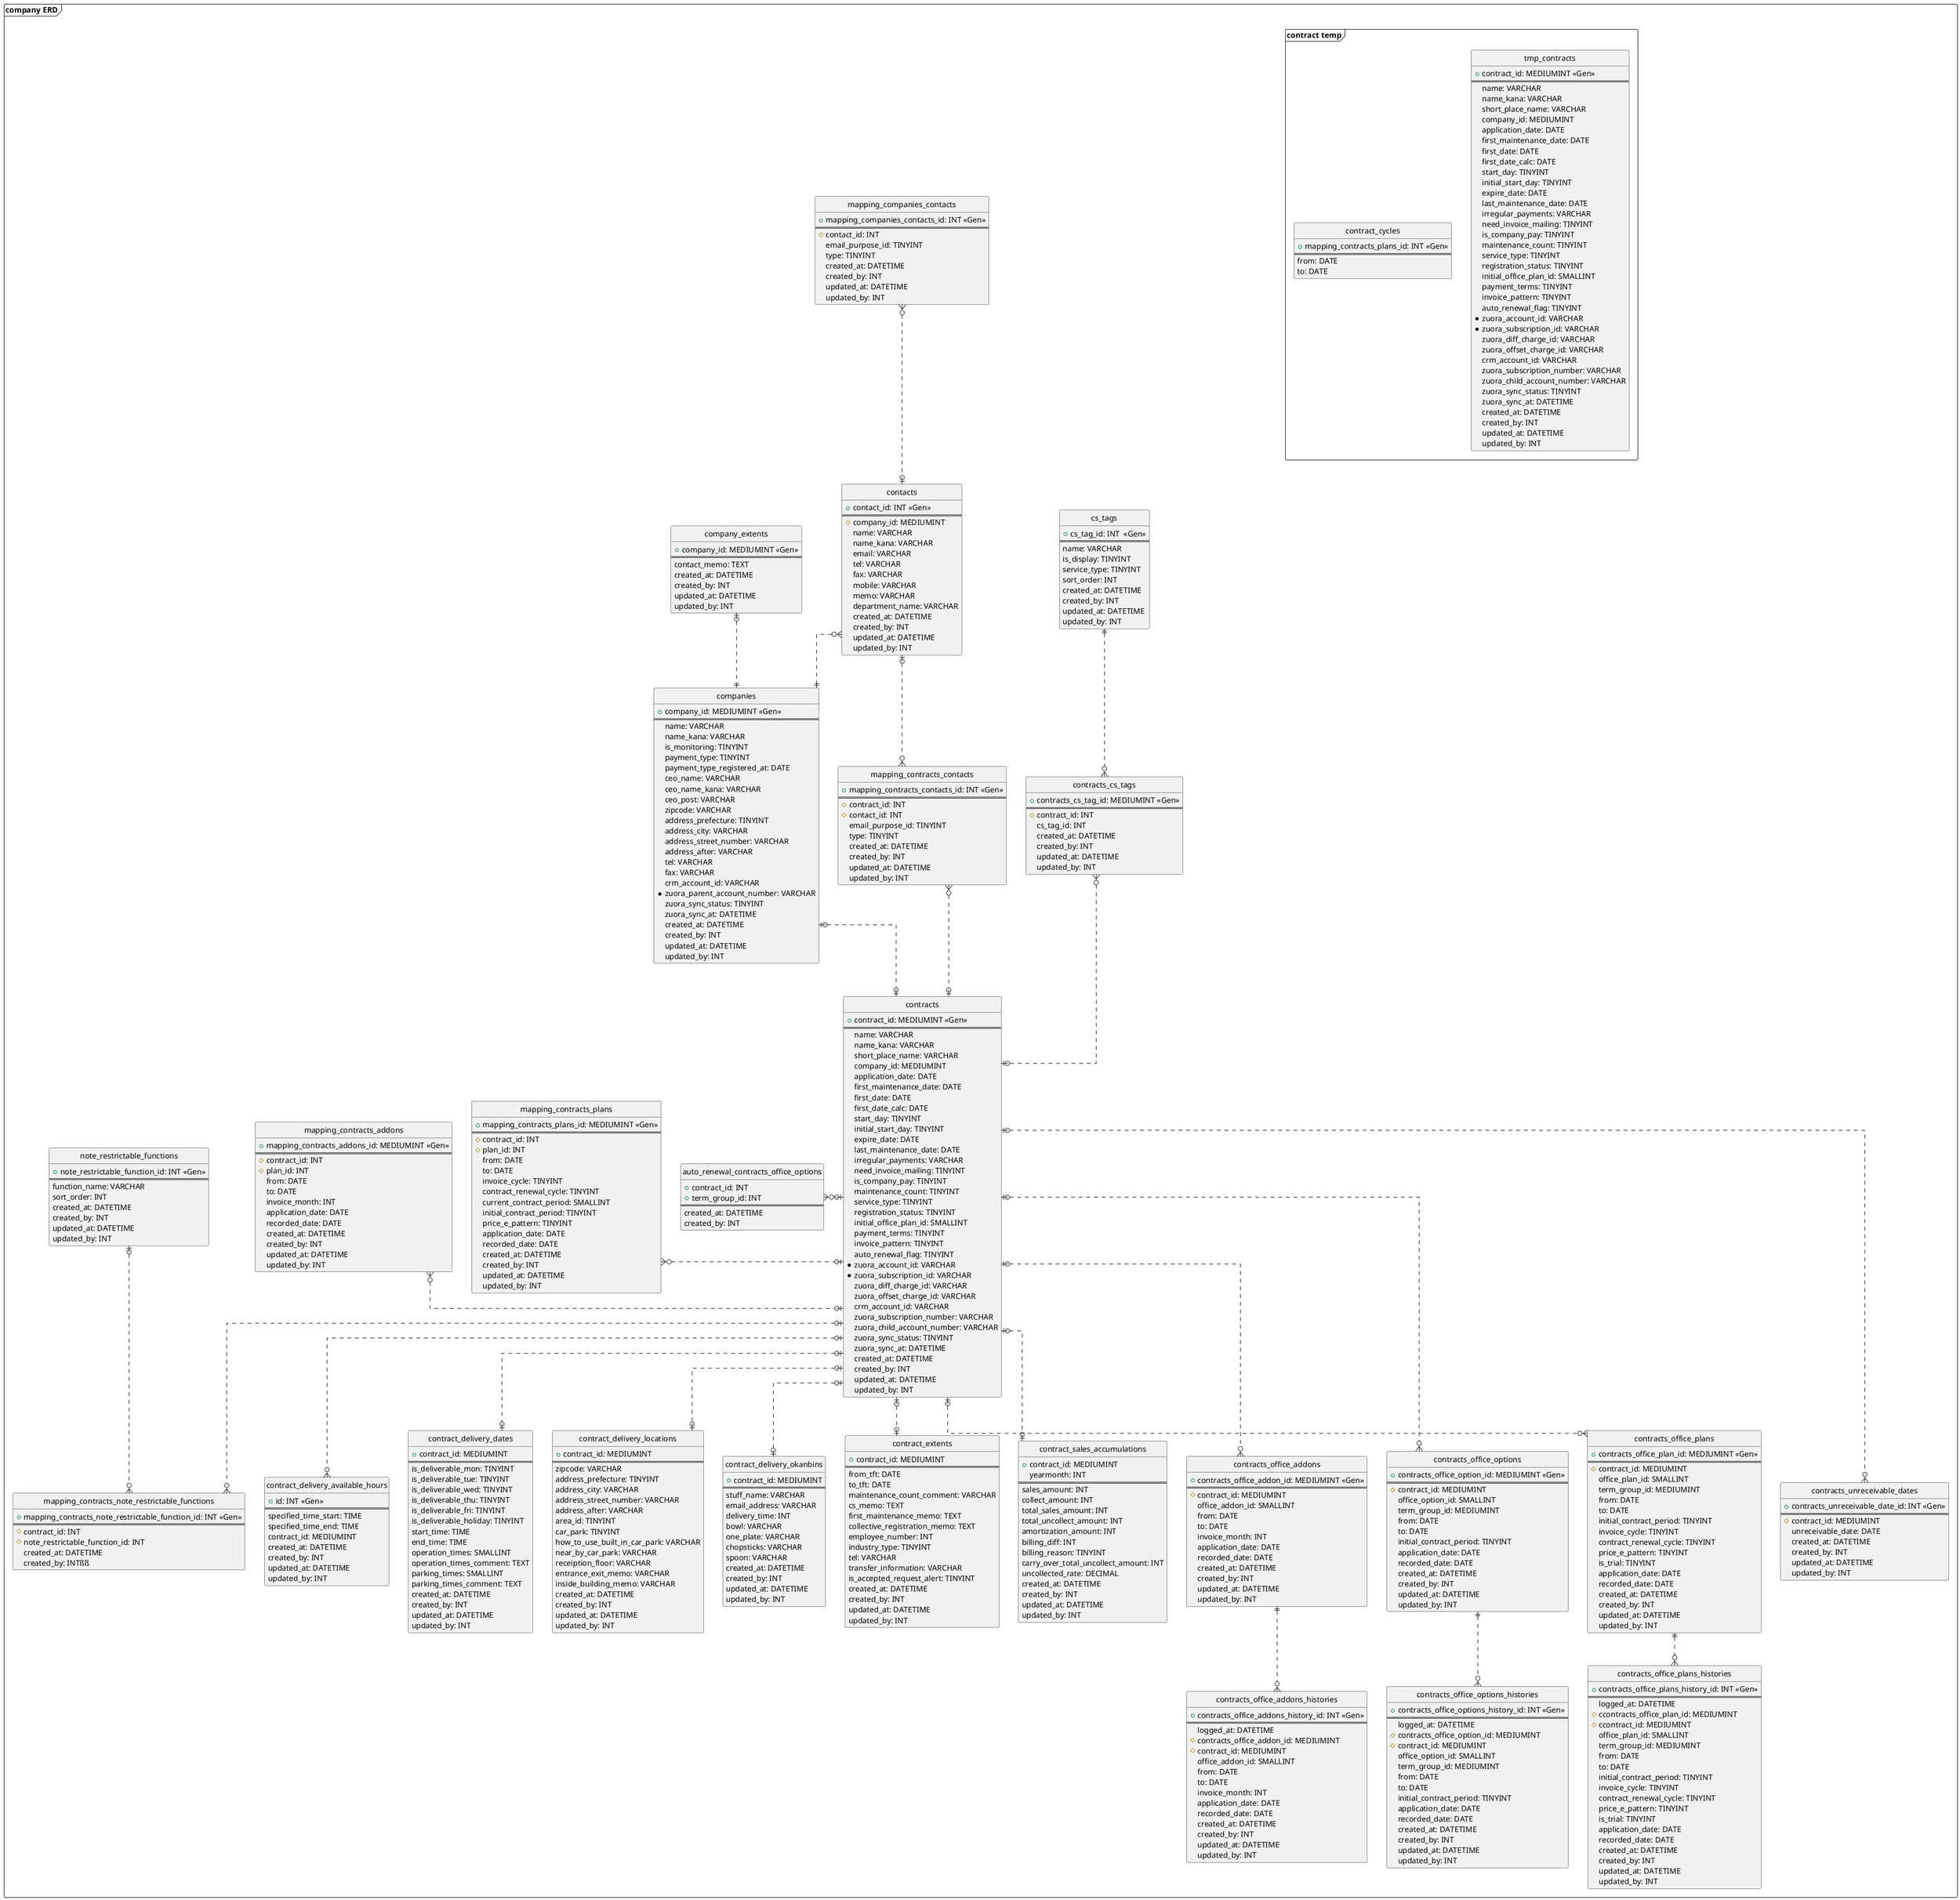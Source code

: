 @startuml

' hide the spot
hide circle

' avoid problems with angled crows feet
skinparam linetype ortho

frame "company ERD" {
  entity "companies" {
    + company_id: MEDIUMINT <<Gen>>
    ==
    name: VARCHAR
    name_kana: VARCHAR
    is_monitoring: TINYINT
    payment_type: TINYINT
    payment_type_registered_at: DATE
    ceo_name: VARCHAR
    ceo_name_kana: VARCHAR
    ceo_post: VARCHAR
    zipcode: VARCHAR
    address_prefecture: TINYINT
    address_city: VARCHAR
    address_street_number: VARCHAR
    address_after: VARCHAR
    tel: VARCHAR
    fax: VARCHAR
    crm_account_id: VARCHAR
    * zuora_parent_account_number: VARCHAR
    zuora_sync_status: TINYINT
    zuora_sync_at: DATETIME
    created_at: DATETIME
    created_by: INT
    updated_at: DATETIME
    updated_by: INT
  }
  entity "company_extents" {
    + company_id: MEDIUMINT <<Gen>>
    ==
    contact_memo: TEXT
    created_at: DATETIME
    created_by: INT
    updated_at: DATETIME
    updated_by: INT
  }
  entity "contacts" {
    + contact_id: INT <<Gen>>
    ==
    # company_id: MEDIUMINT
    name: VARCHAR
    name_kana: VARCHAR
    email: VARCHAR
    tel: VARCHAR
    fax: VARCHAR
    mobile: VARCHAR
    memo: VARCHAR
    department_name: VARCHAR
    created_at: DATETIME
    created_by: INT
    updated_at: DATETIME
    updated_by: INT
  }
  entity "mapping_companies_contacts" {
    + mapping_companies_contacts_id: INT <<Gen>>
    ==
    # contact_id: INT
    email_purpose_id: TINYINT
    type: TINYINT
    created_at: DATETIME
    created_by: INT
    updated_at: DATETIME
    updated_by: INT
  }
  entity "mapping_contracts_addons" {
    + mapping_contracts_addons_id: MEDIUMINT <<Gen>>
    ==
    # contract_id: INT
    # plan_id: INT
    from: DATE
    to: DATE
    invoice_month: INT
    application_date: DATE
    recorded_date: DATE
    created_at: DATETIME
    created_by: INT
    updated_at: DATETIME
    updated_by: INT
  }
  entity "mapping_contracts_contacts" {
    + mapping_contracts_contacts_id: INT <<Gen>>
    ==
    # contract_id: INT
    # contact_id: INT
    email_purpose_id: TINYINT
    type: TINYINT
    created_at: DATETIME
    created_by: INT
    updated_at: DATETIME
    updated_by: INT
  }
  entity "mapping_contracts_plans" {
    + mapping_contracts_plans_id: MEDIUMINT <<Gen>>
    ==
    # contract_id: INT
    # plan_id: INT
    from: DATE
    to: DATE
    invoice_cycle: TINYINT
    contract_renewal_cycle: TINYINT
    current_contract_period: SMALLINT
    initial_contract_period: TINYINT
    price_e_pattern: TINYINT
    application_date: DATE
    recorded_date: DATE
    created_at: DATETIME
    created_by: INT
    updated_at: DATETIME
    updated_by: INT
  }
  entity "contract_delivery_available_hours" {
    + id: INT <<Gen>>
    ==
    specified_time_start: TIME
    specified_time_end: TIME
    contract_id: MEDIUMINT
    created_at: DATETIME
    created_by: INT
    updated_at: DATETIME
    updated_by: INT
  }
  entity "contract_delivery_dates" {
    + contract_id: MEDIUMINT
    ==
    is_deliverable_mon: TINYINT
    is_deliverable_tue: TINYINT
    is_deliverable_wed: TINYINT
    is_deliverable_thu: TINYINT
    is_deliverable_fri: TINYINT
    is_deliverable_holiday: TINYINT
    start_time: TIME
    end_time: TIME
    operation_times: SMALLINT
    operation_times_comment: TEXT
    parking_times: SMALLINT
    parking_times_comment: TEXT
    created_at: DATETIME
    created_by: INT
    updated_at: DATETIME
    updated_by: INT
  }
  entity "contract_delivery_locations" {
    + contract_id: MEDIUMINT
    ==
    zipcode: VARCHAR
    address_prefecture: TINYINT
    address_city: VARCHAR
    address_street_number: VARCHAR
    address_after: VARCHAR
    area_id: TINYINT
    car_park: TINYINT
    how_to_use_built_in_car_park: VARCHAR
    near_by_car_park: VARCHAR
    receiption_floor: VARCHAR
    entrance_exit_memo: VARCHAR
    inside_building_memo: VARCHAR
    created_at: DATETIME
    created_by: INT
    updated_at: DATETIME
    updated_by: INT
  }
  entity "contract_delivery_okanbins" {
    + contract_id: MEDIUMINT
    ==
    stuff_name: VARCHAR
    email_address: VARCHAR
    delivery_time: INT
    bowl: VARCHAR
    one_plate: VARCHAR
    chopsticks: VARCHAR
    spoon: VARCHAR
    created_at: DATETIME
    created_by: INT
    updated_at: DATETIME
    updated_by: INT
  }
  entity "contract_extents" {
    + contract_id: MEDIUMINT
    ==
    from_tft: DATE
    to_tft: DATE
    maintenance_count_comment: VARCHAR
    cs_memo: TEXT
    first_maintenance_memo: TEXT
    collective_registration_memo: TEXT
    employee_number: INT
    industry_type: TINYINT
    tel: VARCHAR
    transfer_information: VARCHAR
    is_accepted_request_alert: TINYINT
    created_at: DATETIME
    created_by: INT
    updated_at: DATETIME
    updated_by: INT
  }
  entity "contract_sales_accumulations" {
    + contract_id: MEDIUMINT
    yearmonth: INT
    ==
    sales_amount: INT
    collect_amount: INT
    total_sales_amount: INT
    total_uncollect_amount: INT
    amortization_amount: INT
    billing_diff: INT
    billing_reason: TINYINT
    carry_over_total_uncollect_amount: INT
    uncollected_rate: DECIMAL
    created_at: DATETIME
    created_by: INT
    updated_at: DATETIME
    updated_by: INT
  }
  entity "contracts" {
    + contract_id: MEDIUMINT <<Gen>>
    ==
    name: VARCHAR
    name_kana: VARCHAR
    short_place_name: VARCHAR
    company_id: MEDIUMINT
    application_date: DATE
    first_maintenance_date: DATE
    first_date: DATE
    first_date_calc: DATE
    start_day: TINYINT
    initial_start_day: TINYINT
    expire_date: DATE
    last_maintenance_date: DATE
    irregular_payments: VARCHAR
    need_invoice_mailing: TINYINT
    is_company_pay: TINYINT
    maintenance_count: TINYINT
    service_type: TINYINT
    registration_status: TINYINT
    initial_office_plan_id: SMALLINT
    payment_terms: TINYINT
    invoice_pattern: TINYINT
    auto_renewal_flag: TINYINT
    * zuora_account_id: VARCHAR
    * zuora_subscription_id: VARCHAR
    zuora_diff_charge_id: VARCHAR
    zuora_offset_charge_id: VARCHAR
    crm_account_id: VARCHAR
    zuora_subscription_number: VARCHAR
    zuora_child_account_number: VARCHAR
    zuora_sync_status: TINYINT
    zuora_sync_at: DATETIME
    created_at: DATETIME
    created_by: INT
    updated_at: DATETIME
    updated_by: INT
  }
  entity "contracts_cs_tags" {
    + contracts_cs_tag_id: MEDIUMINT <<Gen>>
    ==
    # contract_id: INT
    cs_tag_id: INT
    created_at: DATETIME
    created_by: INT
    updated_at: DATETIME
    updated_by: INT
  }
  entity "contracts_office_addons" {
    + contracts_office_addon_id: MEDIUMINT <<Gen>>
    ==
    # contract_id: MEDIUMINT
    office_addon_id: SMALLINT
    from: DATE
    to: DATE
    invoice_month: INT
    application_date: DATE
    recorded_date: DATE
    created_at: DATETIME
    created_by: INT
    updated_at: DATETIME
    updated_by: INT
  }
  entity "contracts_office_addons_histories" {
    + contracts_office_addons_history_id: INT <<Gen>>
    ==
    logged_at: DATETIME
    # contracts_office_addon_id: MEDIUMINT
    # contract_id: MEDIUMINT
    office_addon_id: SMALLINT
    from: DATE
    to: DATE
    invoice_month: INT
    application_date: DATE
    recorded_date: DATE
    created_at: DATETIME
    created_by: INT
    updated_at: DATETIME
    updated_by: INT
  }
  entity "contracts_office_options" {
    + contracts_office_option_id: MEDIUMINT <<Gen>>
    ==
    # contract_id: MEDIUMINT
    office_option_id: SMALLINT
    term_group_id: MEDIUMINT
    from: DATE
    to: DATE
    initial_contract_period: TINYINT
    application_date: DATE
    recorded_date: DATE
    created_at: DATETIME
    created_by: INT
    updated_at: DATETIME
    updated_by: INT
  }
  entity "contracts_office_options_histories" {
    + contracts_office_options_history_id: INT <<Gen>>
    ==
    logged_at: DATETIME
    # contracts_office_option_id: MEDIUMINT
    # contract_id: MEDIUMINT
    office_option_id: SMALLINT
    term_group_id: MEDIUMINT
    from: DATE
    to: DATE
    initial_contract_period: TINYINT
    application_date: DATE
    recorded_date: DATE
    created_at: DATETIME
    created_by: INT
    updated_at: DATETIME
    updated_by: INT
  }
  entity "contracts_office_plans" {
    + contracts_office_plan_id: MEDIUMINT <<Gen>>
    ==
    # contract_id: MEDIUMINT
    office_plan_id: SMALLINT
    term_group_id: MEDIUMINT
    from: DATE
    to: DATE
    initial_contract_period: TINYINT
    invoice_cycle: TINYINT
    contract_renewal_cycle: TINYINT
    price_e_pattern: TINYINT
    is_trial: TINYINT
    application_date: DATE
    recorded_date: DATE
    created_at: DATETIME
    created_by: INT
    updated_at: DATETIME
    updated_by: INT
  }
  entity "contracts_office_plans_histories" {
    + contracts_office_plans_history_id: INT <<Gen>>
    ==
    logged_at: DATETIME
    # ccontracts_office_plan_id: MEDIUMINT
    # ccontract_id: MEDIUMINT
    office_plan_id: SMALLINT
    term_group_id: MEDIUMINT
    from: DATE
    to: DATE
    initial_contract_period: TINYINT
    invoice_cycle: TINYINT
    contract_renewal_cycle: TINYINT
    price_e_pattern: TINYINT
    is_trial: TINYINT
    application_date: DATE
    recorded_date: DATE
    created_at: DATETIME
    created_by: INT
    updated_at: DATETIME
    updated_by: INT
  }
  entity "contracts_unreceivable_dates" {
    + contracts_unreceivable_date_id: INT <<Gen>>
    ==
    # contract_id: MEDIUMINT
    unreceivable_date: DATE
    created_at: DATETIME
    created_by: INT
    updated_at: DATETIME
    updated_by: INT
  }
  entity "cs_tags" {
    + cs_tag_id: INT  <<Gen>>
    ==
    name: VARCHAR
    is_display: TINYINT
    service_type: TINYINT
    sort_order: INT
    created_at: DATETIME
    created_by: INT
    updated_at: DATETIME
    updated_by: INT
  }
  entity "auto_renewal_contracts_office_options" {
    + contract_id: INT
    + term_group_id: INT
    ==
    created_at: DATETIME
    created_by: INT
  }
  entity "note_restrictable_functions" {
    + note_restrictable_function_id: INT <<Gen>>
    ==
    function_name: VARCHAR
    sort_order: INT
    created_at: DATETIME
    created_by: INT
    updated_at: DATETIME
    updated_by: INT
  }
  entity "mapping_contracts_note_restrictable_functions" {
    + mapping_contracts_note_restrictable_function_id: INT <<Gen>>
    ==
    # contract_id: INT
    # note_restrictable_function_id: INT
    created_at: DATETIME
    created_by: INTßß
  }
  frame "contract temp" {
    entity "tmp_contracts" {
      + contract_id: MEDIUMINT <<Gen>>
      ==
      name: VARCHAR
      name_kana: VARCHAR
      short_place_name: VARCHAR
      company_id: MEDIUMINT
      application_date: DATE
      first_maintenance_date: DATE
      first_date: DATE
      first_date_calc: DATE
      start_day: TINYINT
      initial_start_day: TINYINT
      expire_date: DATE
      last_maintenance_date: DATE
      irregular_payments: VARCHAR
      need_invoice_mailing: TINYINT
      is_company_pay: TINYINT
      maintenance_count: TINYINT
      service_type: TINYINT
      registration_status: TINYINT
      initial_office_plan_id: SMALLINT
      payment_terms: TINYINT
      invoice_pattern: TINYINT
      auto_renewal_flag: TINYINT
      * zuora_account_id: VARCHAR
      * zuora_subscription_id: VARCHAR
      zuora_diff_charge_id: VARCHAR
      zuora_offset_charge_id: VARCHAR
      crm_account_id: VARCHAR
      zuora_subscription_number: VARCHAR
      zuora_child_account_number: VARCHAR
      zuora_sync_status: TINYINT
      zuora_sync_at: DATETIME
      created_at: DATETIME
      created_by: INT
      updated_at: DATETIME
      updated_by: INT
    }
    entity "contract_cycles" {
      + mapping_contracts_plans_id: INT <<Gen>>
      ==
      from: DATE
      to: DATE
    }
  }

  companies ||.u.o| company_extents
  companies ||.u.o{ contacts
  companies |o.d.o| contracts
  contacts |o.u.o{ mapping_companies_contacts
  contacts |o..o{ mapping_contracts_contacts
  mapping_contracts_contacts }o.r.o| contracts
  contracts |o.u.o{ contracts_cs_tags
  contracts_cs_tags }o.u.|| cs_tags
  contracts |o.l.o{ auto_renewal_contracts_office_options
  contracts |o.l.o{ mapping_contracts_plans
  contracts |o.l.o{ mapping_contracts_addons
  contracts |o..o| contract_delivery_dates
  contracts |o..o| contract_delivery_locations
  contracts |o..o| contract_delivery_okanbins
  contracts |o..o| contract_extents
  contracts |o..o| contract_sales_accumulations
  contracts |o..o{ contract_delivery_available_hours
  contracts |o..o{ contracts_unreceivable_dates
  contracts |o..o{ contracts_office_addons
  contracts |o..o{ contracts_office_plans
  contracts |o..o{ contracts_office_options
  contracts_office_addons ||..o{ contracts_office_addons_histories
  contracts_office_plans ||..o{ contracts_office_plans_histories
  contracts_office_options ||..o{ contracts_office_options_histories
  note_restrictable_functions |o..o{ mapping_contracts_note_restrictable_functions
  contracts |o.d.o{ mapping_contracts_note_restrictable_functions
}

' invoices }o.d.o{ contracts
' boxes }o.d.o| contracts
' contracts |o.d.o{ office_plan_orders
' contracts |o.d.o{ maintenance_schedules
' contracts |o.d.o{ office_addon_orders
' contracts |o.d.o{ application_send_logs
' contracts |o.d.o{ demand_letter_send_logs
' contracts |o.d.o{ schedule_adjustment_requests
' contracts |o.d.o{ schedule_mail_send_logs
' contracts |o.d.o{ statement_of_delivery_send_logs
' contracts |o.d.o{ tft_donation_requests
' contracts |o.d.o{ invoice_detail_spots
' contracts |o.d.o{ invoice_note_templates
' contracts |o.d.o{ mapping_contracts_note_restrictable_functions
' contracts |o.d.o{ mapping_note_users_note_roles
' companies |o.d.o{ invoice_send_logs
' contracts |o.d.o{ plan_revision_logs
' contracts |o.d.o| plan_revision_send_logs

' companies |o.r.o| tmp_contracts
' contracts |o.l.o| tmp_contracts
' tmp_contracts |o..o| contract_delivery_dates
' tmp_contracts |o..o| contract_delivery_locations
' tmp_contracts |o..o| contract_delivery_okanbins
' tmp_contracts |o..o| contract_extents
' tmp_contracts |o..o| contract_sales_accumulations
' tmp_contracts |o..o{ contract_delivery_available_hours
' tmp_contracts |o..o{ contracts_unreceivable_dates
' tmp_contracts |o..o{ contracts_office_plans
' tmp_contracts |o..o{ contracts_cs_tags
' contracts |o.u.o| tmp_boxes

@enduml
